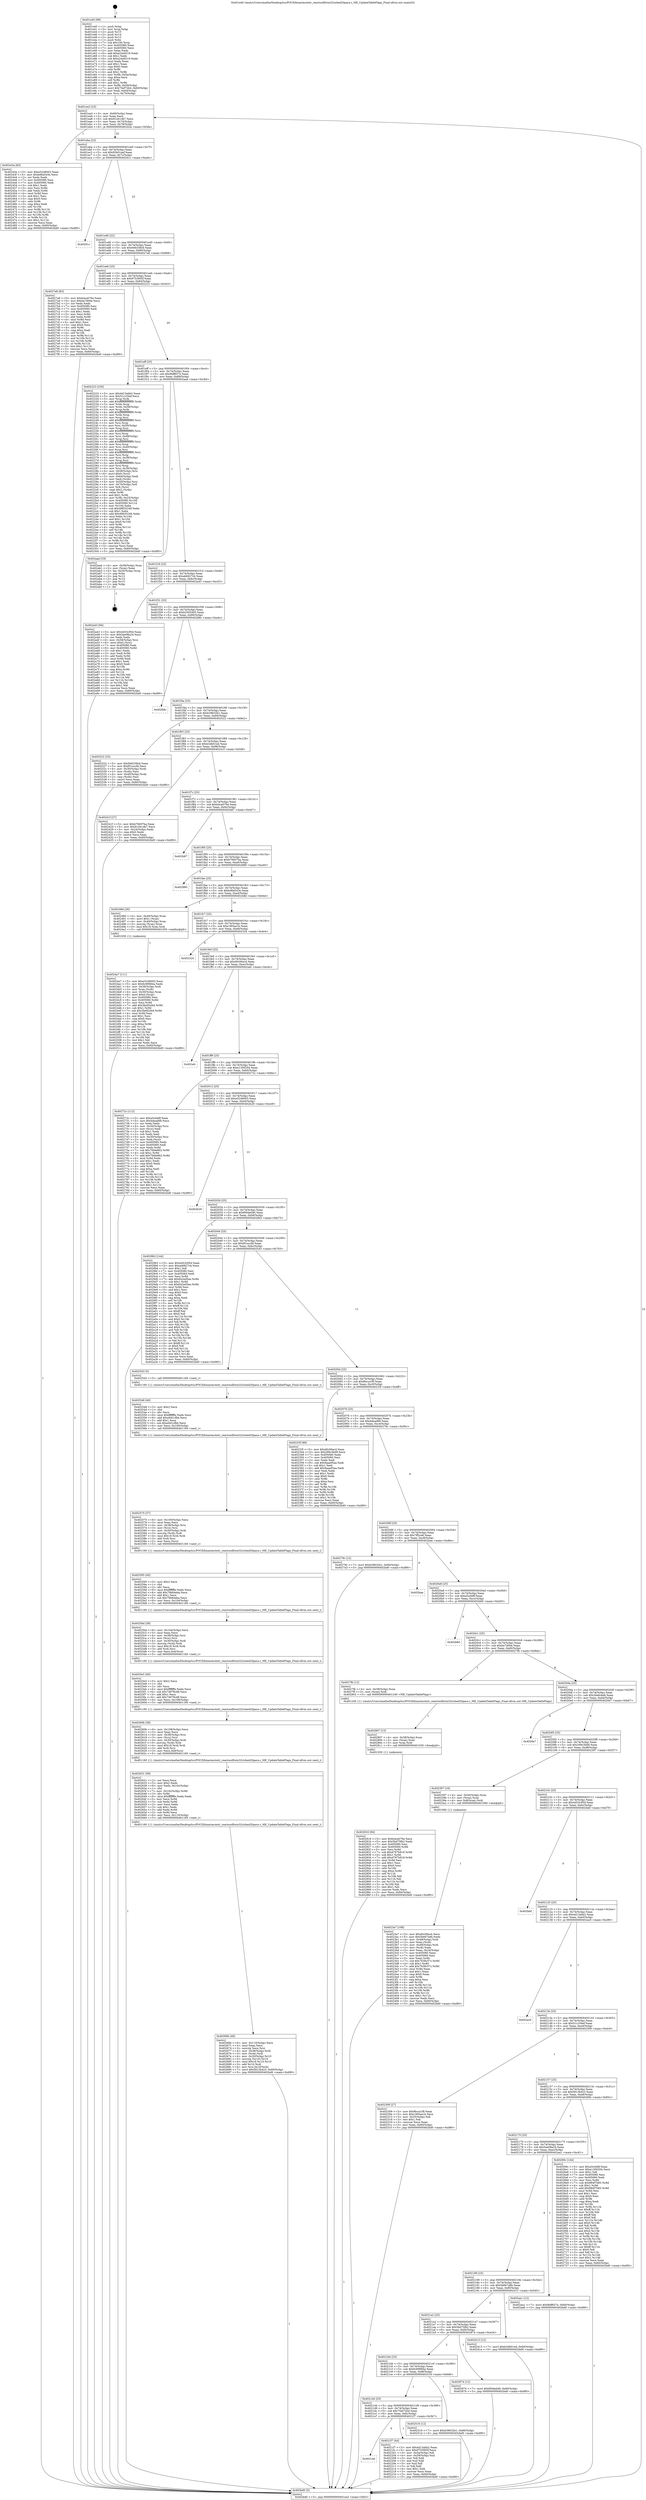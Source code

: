 digraph "0x401e40" {
  label = "0x401e40 (/mnt/c/Users/mathe/Desktop/tcc/POCII/binaries/extr_reactosdllwin32riched20para.c_ME_UpdateTableFlags_Final-ollvm.out::main(0))"
  labelloc = "t"
  node[shape=record]

  Entry [label="",width=0.3,height=0.3,shape=circle,fillcolor=black,style=filled]
  "0x401ea3" [label="{
     0x401ea3 [23]\l
     | [instrs]\l
     &nbsp;&nbsp;0x401ea3 \<+3\>: mov -0x60(%rbp),%eax\l
     &nbsp;&nbsp;0x401ea6 \<+2\>: mov %eax,%ecx\l
     &nbsp;&nbsp;0x401ea8 \<+6\>: sub $0x91d41db7,%ecx\l
     &nbsp;&nbsp;0x401eae \<+3\>: mov %eax,-0x74(%rbp)\l
     &nbsp;&nbsp;0x401eb1 \<+3\>: mov %ecx,-0x78(%rbp)\l
     &nbsp;&nbsp;0x401eb4 \<+6\>: je 000000000040243a \<main+0x5fa\>\l
  }"]
  "0x40243a" [label="{
     0x40243a [83]\l
     | [instrs]\l
     &nbsp;&nbsp;0x40243a \<+5\>: mov $0xe5248003,%eax\l
     &nbsp;&nbsp;0x40243f \<+5\>: mov $0xbd6a543e,%ecx\l
     &nbsp;&nbsp;0x402444 \<+2\>: xor %edx,%edx\l
     &nbsp;&nbsp;0x402446 \<+7\>: mov 0x405080,%esi\l
     &nbsp;&nbsp;0x40244d \<+7\>: mov 0x405060,%edi\l
     &nbsp;&nbsp;0x402454 \<+3\>: sub $0x1,%edx\l
     &nbsp;&nbsp;0x402457 \<+3\>: mov %esi,%r8d\l
     &nbsp;&nbsp;0x40245a \<+3\>: add %edx,%r8d\l
     &nbsp;&nbsp;0x40245d \<+4\>: imul %r8d,%esi\l
     &nbsp;&nbsp;0x402461 \<+3\>: and $0x1,%esi\l
     &nbsp;&nbsp;0x402464 \<+3\>: cmp $0x0,%esi\l
     &nbsp;&nbsp;0x402467 \<+4\>: sete %r9b\l
     &nbsp;&nbsp;0x40246b \<+3\>: cmp $0xa,%edi\l
     &nbsp;&nbsp;0x40246e \<+4\>: setl %r10b\l
     &nbsp;&nbsp;0x402472 \<+3\>: mov %r9b,%r11b\l
     &nbsp;&nbsp;0x402475 \<+3\>: and %r10b,%r11b\l
     &nbsp;&nbsp;0x402478 \<+3\>: xor %r10b,%r9b\l
     &nbsp;&nbsp;0x40247b \<+3\>: or %r9b,%r11b\l
     &nbsp;&nbsp;0x40247e \<+4\>: test $0x1,%r11b\l
     &nbsp;&nbsp;0x402482 \<+3\>: cmovne %ecx,%eax\l
     &nbsp;&nbsp;0x402485 \<+3\>: mov %eax,-0x60(%rbp)\l
     &nbsp;&nbsp;0x402488 \<+5\>: jmp 0000000000402bd0 \<main+0xd90\>\l
  }"]
  "0x401eba" [label="{
     0x401eba [22]\l
     | [instrs]\l
     &nbsp;&nbsp;0x401eba \<+5\>: jmp 0000000000401ebf \<main+0x7f\>\l
     &nbsp;&nbsp;0x401ebf \<+3\>: mov -0x74(%rbp),%eax\l
     &nbsp;&nbsp;0x401ec2 \<+5\>: sub $0x92b01aef,%eax\l
     &nbsp;&nbsp;0x401ec7 \<+3\>: mov %eax,-0x7c(%rbp)\l
     &nbsp;&nbsp;0x401eca \<+6\>: je 000000000040291c \<main+0xadc\>\l
  }"]
  Exit [label="",width=0.3,height=0.3,shape=circle,fillcolor=black,style=filled,peripheries=2]
  "0x40291c" [label="{
     0x40291c\l
  }", style=dashed]
  "0x401ed0" [label="{
     0x401ed0 [22]\l
     | [instrs]\l
     &nbsp;&nbsp;0x401ed0 \<+5\>: jmp 0000000000401ed5 \<main+0x95\>\l
     &nbsp;&nbsp;0x401ed5 \<+3\>: mov -0x74(%rbp),%eax\l
     &nbsp;&nbsp;0x401ed8 \<+5\>: sub $0x946338c6,%eax\l
     &nbsp;&nbsp;0x401edd \<+3\>: mov %eax,-0x80(%rbp)\l
     &nbsp;&nbsp;0x401ee0 \<+6\>: je 00000000004027a8 \<main+0x968\>\l
  }"]
  "0x402816" [label="{
     0x402816 [94]\l
     | [instrs]\l
     &nbsp;&nbsp;0x402816 \<+5\>: mov $0xb4ca076e,%ecx\l
     &nbsp;&nbsp;0x40281b \<+5\>: mov $0x5bd75fb2,%edx\l
     &nbsp;&nbsp;0x402820 \<+7\>: mov 0x405080,%esi\l
     &nbsp;&nbsp;0x402827 \<+8\>: mov 0x405060,%r8d\l
     &nbsp;&nbsp;0x40282f \<+3\>: mov %esi,%r9d\l
     &nbsp;&nbsp;0x402832 \<+7\>: sub $0xd787b819,%r9d\l
     &nbsp;&nbsp;0x402839 \<+4\>: sub $0x1,%r9d\l
     &nbsp;&nbsp;0x40283d \<+7\>: add $0xd787b819,%r9d\l
     &nbsp;&nbsp;0x402844 \<+4\>: imul %r9d,%esi\l
     &nbsp;&nbsp;0x402848 \<+3\>: and $0x1,%esi\l
     &nbsp;&nbsp;0x40284b \<+3\>: cmp $0x0,%esi\l
     &nbsp;&nbsp;0x40284e \<+4\>: sete %r10b\l
     &nbsp;&nbsp;0x402852 \<+4\>: cmp $0xa,%r8d\l
     &nbsp;&nbsp;0x402856 \<+4\>: setl %r11b\l
     &nbsp;&nbsp;0x40285a \<+3\>: mov %r10b,%bl\l
     &nbsp;&nbsp;0x40285d \<+3\>: and %r11b,%bl\l
     &nbsp;&nbsp;0x402860 \<+3\>: xor %r11b,%r10b\l
     &nbsp;&nbsp;0x402863 \<+3\>: or %r10b,%bl\l
     &nbsp;&nbsp;0x402866 \<+3\>: test $0x1,%bl\l
     &nbsp;&nbsp;0x402869 \<+3\>: cmovne %edx,%ecx\l
     &nbsp;&nbsp;0x40286c \<+3\>: mov %ecx,-0x60(%rbp)\l
     &nbsp;&nbsp;0x40286f \<+5\>: jmp 0000000000402bd0 \<main+0xd90\>\l
  }"]
  "0x4027a8" [label="{
     0x4027a8 [83]\l
     | [instrs]\l
     &nbsp;&nbsp;0x4027a8 \<+5\>: mov $0xb4ca076e,%eax\l
     &nbsp;&nbsp;0x4027ad \<+5\>: mov $0xba7d00e,%ecx\l
     &nbsp;&nbsp;0x4027b2 \<+2\>: xor %edx,%edx\l
     &nbsp;&nbsp;0x4027b4 \<+7\>: mov 0x405080,%esi\l
     &nbsp;&nbsp;0x4027bb \<+7\>: mov 0x405060,%edi\l
     &nbsp;&nbsp;0x4027c2 \<+3\>: sub $0x1,%edx\l
     &nbsp;&nbsp;0x4027c5 \<+3\>: mov %esi,%r8d\l
     &nbsp;&nbsp;0x4027c8 \<+3\>: add %edx,%r8d\l
     &nbsp;&nbsp;0x4027cb \<+4\>: imul %r8d,%esi\l
     &nbsp;&nbsp;0x4027cf \<+3\>: and $0x1,%esi\l
     &nbsp;&nbsp;0x4027d2 \<+3\>: cmp $0x0,%esi\l
     &nbsp;&nbsp;0x4027d5 \<+4\>: sete %r9b\l
     &nbsp;&nbsp;0x4027d9 \<+3\>: cmp $0xa,%edi\l
     &nbsp;&nbsp;0x4027dc \<+4\>: setl %r10b\l
     &nbsp;&nbsp;0x4027e0 \<+3\>: mov %r9b,%r11b\l
     &nbsp;&nbsp;0x4027e3 \<+3\>: and %r10b,%r11b\l
     &nbsp;&nbsp;0x4027e6 \<+3\>: xor %r10b,%r9b\l
     &nbsp;&nbsp;0x4027e9 \<+3\>: or %r9b,%r11b\l
     &nbsp;&nbsp;0x4027ec \<+4\>: test $0x1,%r11b\l
     &nbsp;&nbsp;0x4027f0 \<+3\>: cmovne %ecx,%eax\l
     &nbsp;&nbsp;0x4027f3 \<+3\>: mov %eax,-0x60(%rbp)\l
     &nbsp;&nbsp;0x4027f6 \<+5\>: jmp 0000000000402bd0 \<main+0xd90\>\l
  }"]
  "0x401ee6" [label="{
     0x401ee6 [25]\l
     | [instrs]\l
     &nbsp;&nbsp;0x401ee6 \<+5\>: jmp 0000000000401eeb \<main+0xab\>\l
     &nbsp;&nbsp;0x401eeb \<+3\>: mov -0x74(%rbp),%eax\l
     &nbsp;&nbsp;0x401eee \<+5\>: sub $0x9753905f,%eax\l
     &nbsp;&nbsp;0x401ef3 \<+6\>: mov %eax,-0x84(%rbp)\l
     &nbsp;&nbsp;0x401ef9 \<+6\>: je 0000000000402223 \<main+0x3e3\>\l
  }"]
  "0x402807" [label="{
     0x402807 [15]\l
     | [instrs]\l
     &nbsp;&nbsp;0x402807 \<+4\>: mov -0x38(%rbp),%rax\l
     &nbsp;&nbsp;0x40280b \<+3\>: mov (%rax),%rax\l
     &nbsp;&nbsp;0x40280e \<+3\>: mov %rax,%rdi\l
     &nbsp;&nbsp;0x402811 \<+5\>: call 0000000000401030 \<free@plt\>\l
     | [calls]\l
     &nbsp;&nbsp;0x401030 \{1\} (unknown)\l
  }"]
  "0x402223" [label="{
     0x402223 [230]\l
     | [instrs]\l
     &nbsp;&nbsp;0x402223 \<+5\>: mov $0x4d13abb2,%eax\l
     &nbsp;&nbsp;0x402228 \<+5\>: mov $0x51c104ef,%ecx\l
     &nbsp;&nbsp;0x40222d \<+3\>: mov %rsp,%rdx\l
     &nbsp;&nbsp;0x402230 \<+4\>: add $0xfffffffffffffff0,%rdx\l
     &nbsp;&nbsp;0x402234 \<+3\>: mov %rdx,%rsp\l
     &nbsp;&nbsp;0x402237 \<+4\>: mov %rdx,-0x58(%rbp)\l
     &nbsp;&nbsp;0x40223b \<+3\>: mov %rsp,%rdx\l
     &nbsp;&nbsp;0x40223e \<+4\>: add $0xfffffffffffffff0,%rdx\l
     &nbsp;&nbsp;0x402242 \<+3\>: mov %rdx,%rsp\l
     &nbsp;&nbsp;0x402245 \<+3\>: mov %rsp,%rsi\l
     &nbsp;&nbsp;0x402248 \<+4\>: add $0xfffffffffffffff0,%rsi\l
     &nbsp;&nbsp;0x40224c \<+3\>: mov %rsi,%rsp\l
     &nbsp;&nbsp;0x40224f \<+4\>: mov %rsi,-0x50(%rbp)\l
     &nbsp;&nbsp;0x402253 \<+3\>: mov %rsp,%rsi\l
     &nbsp;&nbsp;0x402256 \<+4\>: add $0xfffffffffffffff0,%rsi\l
     &nbsp;&nbsp;0x40225a \<+3\>: mov %rsi,%rsp\l
     &nbsp;&nbsp;0x40225d \<+4\>: mov %rsi,-0x48(%rbp)\l
     &nbsp;&nbsp;0x402261 \<+3\>: mov %rsp,%rsi\l
     &nbsp;&nbsp;0x402264 \<+4\>: add $0xfffffffffffffff0,%rsi\l
     &nbsp;&nbsp;0x402268 \<+3\>: mov %rsi,%rsp\l
     &nbsp;&nbsp;0x40226b \<+4\>: mov %rsi,-0x40(%rbp)\l
     &nbsp;&nbsp;0x40226f \<+3\>: mov %rsp,%rsi\l
     &nbsp;&nbsp;0x402272 \<+4\>: add $0xfffffffffffffff0,%rsi\l
     &nbsp;&nbsp;0x402276 \<+3\>: mov %rsi,%rsp\l
     &nbsp;&nbsp;0x402279 \<+4\>: mov %rsi,-0x38(%rbp)\l
     &nbsp;&nbsp;0x40227d \<+3\>: mov %rsp,%rsi\l
     &nbsp;&nbsp;0x402280 \<+4\>: add $0xfffffffffffffff0,%rsi\l
     &nbsp;&nbsp;0x402284 \<+3\>: mov %rsi,%rsp\l
     &nbsp;&nbsp;0x402287 \<+4\>: mov %rsi,-0x30(%rbp)\l
     &nbsp;&nbsp;0x40228b \<+4\>: mov -0x58(%rbp),%rsi\l
     &nbsp;&nbsp;0x40228f \<+6\>: movl $0x0,(%rsi)\l
     &nbsp;&nbsp;0x402295 \<+3\>: mov -0x64(%rbp),%edi\l
     &nbsp;&nbsp;0x402298 \<+2\>: mov %edi,(%rdx)\l
     &nbsp;&nbsp;0x40229a \<+4\>: mov -0x50(%rbp),%rsi\l
     &nbsp;&nbsp;0x40229e \<+4\>: mov -0x70(%rbp),%r8\l
     &nbsp;&nbsp;0x4022a2 \<+3\>: mov %r8,(%rsi)\l
     &nbsp;&nbsp;0x4022a5 \<+3\>: cmpl $0x2,(%rdx)\l
     &nbsp;&nbsp;0x4022a8 \<+4\>: setne %r9b\l
     &nbsp;&nbsp;0x4022ac \<+4\>: and $0x1,%r9b\l
     &nbsp;&nbsp;0x4022b0 \<+4\>: mov %r9b,-0x25(%rbp)\l
     &nbsp;&nbsp;0x4022b4 \<+8\>: mov 0x405080,%r10d\l
     &nbsp;&nbsp;0x4022bc \<+8\>: mov 0x405060,%r11d\l
     &nbsp;&nbsp;0x4022c4 \<+3\>: mov %r10d,%ebx\l
     &nbsp;&nbsp;0x4022c7 \<+6\>: sub $0x48835249,%ebx\l
     &nbsp;&nbsp;0x4022cd \<+3\>: sub $0x1,%ebx\l
     &nbsp;&nbsp;0x4022d0 \<+6\>: add $0x48835249,%ebx\l
     &nbsp;&nbsp;0x4022d6 \<+4\>: imul %ebx,%r10d\l
     &nbsp;&nbsp;0x4022da \<+4\>: and $0x1,%r10d\l
     &nbsp;&nbsp;0x4022de \<+4\>: cmp $0x0,%r10d\l
     &nbsp;&nbsp;0x4022e2 \<+4\>: sete %r9b\l
     &nbsp;&nbsp;0x4022e6 \<+4\>: cmp $0xa,%r11d\l
     &nbsp;&nbsp;0x4022ea \<+4\>: setl %r14b\l
     &nbsp;&nbsp;0x4022ee \<+3\>: mov %r9b,%r15b\l
     &nbsp;&nbsp;0x4022f1 \<+3\>: and %r14b,%r15b\l
     &nbsp;&nbsp;0x4022f4 \<+3\>: xor %r14b,%r9b\l
     &nbsp;&nbsp;0x4022f7 \<+3\>: or %r9b,%r15b\l
     &nbsp;&nbsp;0x4022fa \<+4\>: test $0x1,%r15b\l
     &nbsp;&nbsp;0x4022fe \<+3\>: cmovne %ecx,%eax\l
     &nbsp;&nbsp;0x402301 \<+3\>: mov %eax,-0x60(%rbp)\l
     &nbsp;&nbsp;0x402304 \<+5\>: jmp 0000000000402bd0 \<main+0xd90\>\l
  }"]
  "0x401eff" [label="{
     0x401eff [25]\l
     | [instrs]\l
     &nbsp;&nbsp;0x401eff \<+5\>: jmp 0000000000401f04 \<main+0xc4\>\l
     &nbsp;&nbsp;0x401f04 \<+3\>: mov -0x74(%rbp),%eax\l
     &nbsp;&nbsp;0x401f07 \<+5\>: sub $0x9bff657e,%eax\l
     &nbsp;&nbsp;0x401f0c \<+6\>: mov %eax,-0x88(%rbp)\l
     &nbsp;&nbsp;0x401f12 \<+6\>: je 0000000000402aad \<main+0xc6d\>\l
  }"]
  "0x40266b" [label="{
     0x40266b [49]\l
     | [instrs]\l
     &nbsp;&nbsp;0x40266b \<+6\>: mov -0x110(%rbp),%ecx\l
     &nbsp;&nbsp;0x402671 \<+3\>: imul %eax,%ecx\l
     &nbsp;&nbsp;0x402674 \<+3\>: movslq %ecx,%rsi\l
     &nbsp;&nbsp;0x402677 \<+4\>: mov -0x38(%rbp),%rdi\l
     &nbsp;&nbsp;0x40267b \<+3\>: mov (%rdi),%rdi\l
     &nbsp;&nbsp;0x40267e \<+4\>: mov -0x30(%rbp),%r10\l
     &nbsp;&nbsp;0x402682 \<+3\>: movslq (%r10),%r10\l
     &nbsp;&nbsp;0x402685 \<+4\>: imul $0x18,%r10,%r10\l
     &nbsp;&nbsp;0x402689 \<+3\>: add %r10,%rdi\l
     &nbsp;&nbsp;0x40268c \<+4\>: mov %rsi,0x10(%rdi)\l
     &nbsp;&nbsp;0x402690 \<+7\>: movl $0x5813b423,-0x60(%rbp)\l
     &nbsp;&nbsp;0x402697 \<+5\>: jmp 0000000000402bd0 \<main+0xd90\>\l
  }"]
  "0x402aad" [label="{
     0x402aad [19]\l
     | [instrs]\l
     &nbsp;&nbsp;0x402aad \<+4\>: mov -0x58(%rbp),%rax\l
     &nbsp;&nbsp;0x402ab1 \<+2\>: mov (%rax),%eax\l
     &nbsp;&nbsp;0x402ab3 \<+4\>: lea -0x20(%rbp),%rsp\l
     &nbsp;&nbsp;0x402ab7 \<+1\>: pop %rbx\l
     &nbsp;&nbsp;0x402ab8 \<+2\>: pop %r12\l
     &nbsp;&nbsp;0x402aba \<+2\>: pop %r14\l
     &nbsp;&nbsp;0x402abc \<+2\>: pop %r15\l
     &nbsp;&nbsp;0x402abe \<+1\>: pop %rbp\l
     &nbsp;&nbsp;0x402abf \<+1\>: ret\l
  }"]
  "0x401f18" [label="{
     0x401f18 [25]\l
     | [instrs]\l
     &nbsp;&nbsp;0x401f18 \<+5\>: jmp 0000000000401f1d \<main+0xdd\>\l
     &nbsp;&nbsp;0x401f1d \<+3\>: mov -0x74(%rbp),%eax\l
     &nbsp;&nbsp;0x401f20 \<+5\>: sub $0xab6827cb,%eax\l
     &nbsp;&nbsp;0x401f25 \<+6\>: mov %eax,-0x8c(%rbp)\l
     &nbsp;&nbsp;0x401f2b \<+6\>: je 0000000000402a43 \<main+0xc03\>\l
  }"]
  "0x402631" [label="{
     0x402631 [58]\l
     | [instrs]\l
     &nbsp;&nbsp;0x402631 \<+2\>: xor %ecx,%ecx\l
     &nbsp;&nbsp;0x402633 \<+5\>: mov $0x2,%edx\l
     &nbsp;&nbsp;0x402638 \<+6\>: mov %edx,-0x10c(%rbp)\l
     &nbsp;&nbsp;0x40263e \<+1\>: cltd\l
     &nbsp;&nbsp;0x40263f \<+7\>: mov -0x10c(%rbp),%r8d\l
     &nbsp;&nbsp;0x402646 \<+3\>: idiv %r8d\l
     &nbsp;&nbsp;0x402649 \<+6\>: imul $0xfffffffe,%edx,%edx\l
     &nbsp;&nbsp;0x40264f \<+3\>: mov %ecx,%r9d\l
     &nbsp;&nbsp;0x402652 \<+3\>: sub %edx,%r9d\l
     &nbsp;&nbsp;0x402655 \<+2\>: mov %ecx,%edx\l
     &nbsp;&nbsp;0x402657 \<+3\>: sub $0x1,%edx\l
     &nbsp;&nbsp;0x40265a \<+3\>: add %edx,%r9d\l
     &nbsp;&nbsp;0x40265d \<+3\>: sub %r9d,%ecx\l
     &nbsp;&nbsp;0x402660 \<+6\>: mov %ecx,-0x110(%rbp)\l
     &nbsp;&nbsp;0x402666 \<+5\>: call 0000000000401160 \<next_i\>\l
     | [calls]\l
     &nbsp;&nbsp;0x401160 \{1\} (/mnt/c/Users/mathe/Desktop/tcc/POCII/binaries/extr_reactosdllwin32riched20para.c_ME_UpdateTableFlags_Final-ollvm.out::next_i)\l
  }"]
  "0x402a43" [label="{
     0x402a43 [94]\l
     | [instrs]\l
     &nbsp;&nbsp;0x402a43 \<+5\>: mov $0x4453c95d,%eax\l
     &nbsp;&nbsp;0x402a48 \<+5\>: mov $0x5ae08a24,%ecx\l
     &nbsp;&nbsp;0x402a4d \<+2\>: xor %edx,%edx\l
     &nbsp;&nbsp;0x402a4f \<+4\>: mov -0x58(%rbp),%rsi\l
     &nbsp;&nbsp;0x402a53 \<+6\>: movl $0x0,(%rsi)\l
     &nbsp;&nbsp;0x402a59 \<+7\>: mov 0x405080,%edi\l
     &nbsp;&nbsp;0x402a60 \<+8\>: mov 0x405060,%r8d\l
     &nbsp;&nbsp;0x402a68 \<+3\>: sub $0x1,%edx\l
     &nbsp;&nbsp;0x402a6b \<+3\>: mov %edi,%r9d\l
     &nbsp;&nbsp;0x402a6e \<+3\>: add %edx,%r9d\l
     &nbsp;&nbsp;0x402a71 \<+4\>: imul %r9d,%edi\l
     &nbsp;&nbsp;0x402a75 \<+3\>: and $0x1,%edi\l
     &nbsp;&nbsp;0x402a78 \<+3\>: cmp $0x0,%edi\l
     &nbsp;&nbsp;0x402a7b \<+4\>: sete %r10b\l
     &nbsp;&nbsp;0x402a7f \<+4\>: cmp $0xa,%r8d\l
     &nbsp;&nbsp;0x402a83 \<+4\>: setl %r11b\l
     &nbsp;&nbsp;0x402a87 \<+3\>: mov %r10b,%bl\l
     &nbsp;&nbsp;0x402a8a \<+3\>: and %r11b,%bl\l
     &nbsp;&nbsp;0x402a8d \<+3\>: xor %r11b,%r10b\l
     &nbsp;&nbsp;0x402a90 \<+3\>: or %r10b,%bl\l
     &nbsp;&nbsp;0x402a93 \<+3\>: test $0x1,%bl\l
     &nbsp;&nbsp;0x402a96 \<+3\>: cmovne %ecx,%eax\l
     &nbsp;&nbsp;0x402a99 \<+3\>: mov %eax,-0x60(%rbp)\l
     &nbsp;&nbsp;0x402a9c \<+5\>: jmp 0000000000402bd0 \<main+0xd90\>\l
  }"]
  "0x401f31" [label="{
     0x401f31 [25]\l
     | [instrs]\l
     &nbsp;&nbsp;0x401f31 \<+5\>: jmp 0000000000401f36 \<main+0xf6\>\l
     &nbsp;&nbsp;0x401f36 \<+3\>: mov -0x74(%rbp),%eax\l
     &nbsp;&nbsp;0x401f39 \<+5\>: sub $0xb2505405,%eax\l
     &nbsp;&nbsp;0x401f3e \<+6\>: mov %eax,-0x90(%rbp)\l
     &nbsp;&nbsp;0x401f44 \<+6\>: je 000000000040288c \<main+0xa4c\>\l
  }"]
  "0x40260b" [label="{
     0x40260b [38]\l
     | [instrs]\l
     &nbsp;&nbsp;0x40260b \<+6\>: mov -0x108(%rbp),%ecx\l
     &nbsp;&nbsp;0x402611 \<+3\>: imul %eax,%ecx\l
     &nbsp;&nbsp;0x402614 \<+4\>: mov -0x38(%rbp),%rsi\l
     &nbsp;&nbsp;0x402618 \<+3\>: mov (%rsi),%rsi\l
     &nbsp;&nbsp;0x40261b \<+4\>: mov -0x30(%rbp),%rdi\l
     &nbsp;&nbsp;0x40261f \<+3\>: movslq (%rdi),%rdi\l
     &nbsp;&nbsp;0x402622 \<+4\>: imul $0x18,%rdi,%rdi\l
     &nbsp;&nbsp;0x402626 \<+3\>: add %rdi,%rsi\l
     &nbsp;&nbsp;0x402629 \<+3\>: mov %ecx,0x8(%rsi)\l
     &nbsp;&nbsp;0x40262c \<+5\>: call 0000000000401160 \<next_i\>\l
     | [calls]\l
     &nbsp;&nbsp;0x401160 \{1\} (/mnt/c/Users/mathe/Desktop/tcc/POCII/binaries/extr_reactosdllwin32riched20para.c_ME_UpdateTableFlags_Final-ollvm.out::next_i)\l
  }"]
  "0x40288c" [label="{
     0x40288c\l
  }", style=dashed]
  "0x401f4a" [label="{
     0x401f4a [25]\l
     | [instrs]\l
     &nbsp;&nbsp;0x401f4a \<+5\>: jmp 0000000000401f4f \<main+0x10f\>\l
     &nbsp;&nbsp;0x401f4f \<+3\>: mov -0x74(%rbp),%eax\l
     &nbsp;&nbsp;0x401f52 \<+5\>: sub $0xb39632b1,%eax\l
     &nbsp;&nbsp;0x401f57 \<+6\>: mov %eax,-0x94(%rbp)\l
     &nbsp;&nbsp;0x401f5d \<+6\>: je 0000000000402522 \<main+0x6e2\>\l
  }"]
  "0x4025e3" [label="{
     0x4025e3 [40]\l
     | [instrs]\l
     &nbsp;&nbsp;0x4025e3 \<+5\>: mov $0x2,%ecx\l
     &nbsp;&nbsp;0x4025e8 \<+1\>: cltd\l
     &nbsp;&nbsp;0x4025e9 \<+2\>: idiv %ecx\l
     &nbsp;&nbsp;0x4025eb \<+6\>: imul $0xfffffffe,%edx,%ecx\l
     &nbsp;&nbsp;0x4025f1 \<+6\>: sub $0x74978cd8,%ecx\l
     &nbsp;&nbsp;0x4025f7 \<+3\>: add $0x1,%ecx\l
     &nbsp;&nbsp;0x4025fa \<+6\>: add $0x74978cd8,%ecx\l
     &nbsp;&nbsp;0x402600 \<+6\>: mov %ecx,-0x108(%rbp)\l
     &nbsp;&nbsp;0x402606 \<+5\>: call 0000000000401160 \<next_i\>\l
     | [calls]\l
     &nbsp;&nbsp;0x401160 \{1\} (/mnt/c/Users/mathe/Desktop/tcc/POCII/binaries/extr_reactosdllwin32riched20para.c_ME_UpdateTableFlags_Final-ollvm.out::next_i)\l
  }"]
  "0x402522" [label="{
     0x402522 [33]\l
     | [instrs]\l
     &nbsp;&nbsp;0x402522 \<+5\>: mov $0x946338c6,%eax\l
     &nbsp;&nbsp;0x402527 \<+5\>: mov $0xf01accfd,%ecx\l
     &nbsp;&nbsp;0x40252c \<+4\>: mov -0x30(%rbp),%rdx\l
     &nbsp;&nbsp;0x402530 \<+2\>: mov (%rdx),%esi\l
     &nbsp;&nbsp;0x402532 \<+4\>: mov -0x40(%rbp),%rdx\l
     &nbsp;&nbsp;0x402536 \<+2\>: cmp (%rdx),%esi\l
     &nbsp;&nbsp;0x402538 \<+3\>: cmovl %ecx,%eax\l
     &nbsp;&nbsp;0x40253b \<+3\>: mov %eax,-0x60(%rbp)\l
     &nbsp;&nbsp;0x40253e \<+5\>: jmp 0000000000402bd0 \<main+0xd90\>\l
  }"]
  "0x401f63" [label="{
     0x401f63 [25]\l
     | [instrs]\l
     &nbsp;&nbsp;0x401f63 \<+5\>: jmp 0000000000401f68 \<main+0x128\>\l
     &nbsp;&nbsp;0x401f68 \<+3\>: mov -0x74(%rbp),%eax\l
     &nbsp;&nbsp;0x401f6b \<+5\>: sub $0xb3db01ed,%eax\l
     &nbsp;&nbsp;0x401f70 \<+6\>: mov %eax,-0x98(%rbp)\l
     &nbsp;&nbsp;0x401f76 \<+6\>: je 000000000040241f \<main+0x5df\>\l
  }"]
  "0x4025bd" [label="{
     0x4025bd [38]\l
     | [instrs]\l
     &nbsp;&nbsp;0x4025bd \<+6\>: mov -0x104(%rbp),%ecx\l
     &nbsp;&nbsp;0x4025c3 \<+3\>: imul %eax,%ecx\l
     &nbsp;&nbsp;0x4025c6 \<+4\>: mov -0x38(%rbp),%rsi\l
     &nbsp;&nbsp;0x4025ca \<+3\>: mov (%rsi),%rsi\l
     &nbsp;&nbsp;0x4025cd \<+4\>: mov -0x30(%rbp),%rdi\l
     &nbsp;&nbsp;0x4025d1 \<+3\>: movslq (%rdi),%rdi\l
     &nbsp;&nbsp;0x4025d4 \<+4\>: imul $0x18,%rdi,%rdi\l
     &nbsp;&nbsp;0x4025d8 \<+3\>: add %rdi,%rsi\l
     &nbsp;&nbsp;0x4025db \<+3\>: mov %ecx,0x4(%rsi)\l
     &nbsp;&nbsp;0x4025de \<+5\>: call 0000000000401160 \<next_i\>\l
     | [calls]\l
     &nbsp;&nbsp;0x401160 \{1\} (/mnt/c/Users/mathe/Desktop/tcc/POCII/binaries/extr_reactosdllwin32riched20para.c_ME_UpdateTableFlags_Final-ollvm.out::next_i)\l
  }"]
  "0x40241f" [label="{
     0x40241f [27]\l
     | [instrs]\l
     &nbsp;&nbsp;0x40241f \<+5\>: mov $0xb76607ba,%eax\l
     &nbsp;&nbsp;0x402424 \<+5\>: mov $0x91d41db7,%ecx\l
     &nbsp;&nbsp;0x402429 \<+3\>: mov -0x24(%rbp),%edx\l
     &nbsp;&nbsp;0x40242c \<+3\>: cmp $0x0,%edx\l
     &nbsp;&nbsp;0x40242f \<+3\>: cmove %ecx,%eax\l
     &nbsp;&nbsp;0x402432 \<+3\>: mov %eax,-0x60(%rbp)\l
     &nbsp;&nbsp;0x402435 \<+5\>: jmp 0000000000402bd0 \<main+0xd90\>\l
  }"]
  "0x401f7c" [label="{
     0x401f7c [25]\l
     | [instrs]\l
     &nbsp;&nbsp;0x401f7c \<+5\>: jmp 0000000000401f81 \<main+0x141\>\l
     &nbsp;&nbsp;0x401f81 \<+3\>: mov -0x74(%rbp),%eax\l
     &nbsp;&nbsp;0x401f84 \<+5\>: sub $0xb4ca076e,%eax\l
     &nbsp;&nbsp;0x401f89 \<+6\>: mov %eax,-0x9c(%rbp)\l
     &nbsp;&nbsp;0x401f8f \<+6\>: je 0000000000402b87 \<main+0xd47\>\l
  }"]
  "0x402595" [label="{
     0x402595 [40]\l
     | [instrs]\l
     &nbsp;&nbsp;0x402595 \<+5\>: mov $0x2,%ecx\l
     &nbsp;&nbsp;0x40259a \<+1\>: cltd\l
     &nbsp;&nbsp;0x40259b \<+2\>: idiv %ecx\l
     &nbsp;&nbsp;0x40259d \<+6\>: imul $0xfffffffe,%edx,%ecx\l
     &nbsp;&nbsp;0x4025a3 \<+6\>: add $0x79b64eba,%ecx\l
     &nbsp;&nbsp;0x4025a9 \<+3\>: add $0x1,%ecx\l
     &nbsp;&nbsp;0x4025ac \<+6\>: sub $0x79b64eba,%ecx\l
     &nbsp;&nbsp;0x4025b2 \<+6\>: mov %ecx,-0x104(%rbp)\l
     &nbsp;&nbsp;0x4025b8 \<+5\>: call 0000000000401160 \<next_i\>\l
     | [calls]\l
     &nbsp;&nbsp;0x401160 \{1\} (/mnt/c/Users/mathe/Desktop/tcc/POCII/binaries/extr_reactosdllwin32riched20para.c_ME_UpdateTableFlags_Final-ollvm.out::next_i)\l
  }"]
  "0x402b87" [label="{
     0x402b87\l
  }", style=dashed]
  "0x401f95" [label="{
     0x401f95 [25]\l
     | [instrs]\l
     &nbsp;&nbsp;0x401f95 \<+5\>: jmp 0000000000401f9a \<main+0x15a\>\l
     &nbsp;&nbsp;0x401f9a \<+3\>: mov -0x74(%rbp),%eax\l
     &nbsp;&nbsp;0x401f9d \<+5\>: sub $0xb76607ba,%eax\l
     &nbsp;&nbsp;0x401fa2 \<+6\>: mov %eax,-0xa0(%rbp)\l
     &nbsp;&nbsp;0x401fa8 \<+6\>: je 0000000000402880 \<main+0xa40\>\l
  }"]
  "0x402570" [label="{
     0x402570 [37]\l
     | [instrs]\l
     &nbsp;&nbsp;0x402570 \<+6\>: mov -0x100(%rbp),%ecx\l
     &nbsp;&nbsp;0x402576 \<+3\>: imul %eax,%ecx\l
     &nbsp;&nbsp;0x402579 \<+4\>: mov -0x38(%rbp),%rsi\l
     &nbsp;&nbsp;0x40257d \<+3\>: mov (%rsi),%rsi\l
     &nbsp;&nbsp;0x402580 \<+4\>: mov -0x30(%rbp),%rdi\l
     &nbsp;&nbsp;0x402584 \<+3\>: movslq (%rdi),%rdi\l
     &nbsp;&nbsp;0x402587 \<+4\>: imul $0x18,%rdi,%rdi\l
     &nbsp;&nbsp;0x40258b \<+3\>: add %rdi,%rsi\l
     &nbsp;&nbsp;0x40258e \<+2\>: mov %ecx,(%rsi)\l
     &nbsp;&nbsp;0x402590 \<+5\>: call 0000000000401160 \<next_i\>\l
     | [calls]\l
     &nbsp;&nbsp;0x401160 \{1\} (/mnt/c/Users/mathe/Desktop/tcc/POCII/binaries/extr_reactosdllwin32riched20para.c_ME_UpdateTableFlags_Final-ollvm.out::next_i)\l
  }"]
  "0x402880" [label="{
     0x402880\l
  }", style=dashed]
  "0x401fae" [label="{
     0x401fae [25]\l
     | [instrs]\l
     &nbsp;&nbsp;0x401fae \<+5\>: jmp 0000000000401fb3 \<main+0x173\>\l
     &nbsp;&nbsp;0x401fb3 \<+3\>: mov -0x74(%rbp),%eax\l
     &nbsp;&nbsp;0x401fb6 \<+5\>: sub $0xbd6a543e,%eax\l
     &nbsp;&nbsp;0x401fbb \<+6\>: mov %eax,-0xa4(%rbp)\l
     &nbsp;&nbsp;0x401fc1 \<+6\>: je 000000000040248d \<main+0x64d\>\l
  }"]
  "0x402548" [label="{
     0x402548 [40]\l
     | [instrs]\l
     &nbsp;&nbsp;0x402548 \<+5\>: mov $0x2,%ecx\l
     &nbsp;&nbsp;0x40254d \<+1\>: cltd\l
     &nbsp;&nbsp;0x40254e \<+2\>: idiv %ecx\l
     &nbsp;&nbsp;0x402550 \<+6\>: imul $0xfffffffe,%edx,%ecx\l
     &nbsp;&nbsp;0x402556 \<+6\>: add $0xe0d1cfbb,%ecx\l
     &nbsp;&nbsp;0x40255c \<+3\>: add $0x1,%ecx\l
     &nbsp;&nbsp;0x40255f \<+6\>: sub $0xe0d1cfbb,%ecx\l
     &nbsp;&nbsp;0x402565 \<+6\>: mov %ecx,-0x100(%rbp)\l
     &nbsp;&nbsp;0x40256b \<+5\>: call 0000000000401160 \<next_i\>\l
     | [calls]\l
     &nbsp;&nbsp;0x401160 \{1\} (/mnt/c/Users/mathe/Desktop/tcc/POCII/binaries/extr_reactosdllwin32riched20para.c_ME_UpdateTableFlags_Final-ollvm.out::next_i)\l
  }"]
  "0x40248d" [label="{
     0x40248d [26]\l
     | [instrs]\l
     &nbsp;&nbsp;0x40248d \<+4\>: mov -0x40(%rbp),%rax\l
     &nbsp;&nbsp;0x402491 \<+6\>: movl $0x1,(%rax)\l
     &nbsp;&nbsp;0x402497 \<+4\>: mov -0x40(%rbp),%rax\l
     &nbsp;&nbsp;0x40249b \<+3\>: movslq (%rax),%rax\l
     &nbsp;&nbsp;0x40249e \<+4\>: imul $0x18,%rax,%rdi\l
     &nbsp;&nbsp;0x4024a2 \<+5\>: call 0000000000401050 \<malloc@plt\>\l
     | [calls]\l
     &nbsp;&nbsp;0x401050 \{1\} (unknown)\l
  }"]
  "0x401fc7" [label="{
     0x401fc7 [25]\l
     | [instrs]\l
     &nbsp;&nbsp;0x401fc7 \<+5\>: jmp 0000000000401fcc \<main+0x18c\>\l
     &nbsp;&nbsp;0x401fcc \<+3\>: mov -0x74(%rbp),%eax\l
     &nbsp;&nbsp;0x401fcf \<+5\>: sub $0xc365aa1b,%eax\l
     &nbsp;&nbsp;0x401fd4 \<+6\>: mov %eax,-0xa8(%rbp)\l
     &nbsp;&nbsp;0x401fda \<+6\>: je 0000000000402324 \<main+0x4e4\>\l
  }"]
  "0x4024a7" [label="{
     0x4024a7 [111]\l
     | [instrs]\l
     &nbsp;&nbsp;0x4024a7 \<+5\>: mov $0xe5248003,%ecx\l
     &nbsp;&nbsp;0x4024ac \<+5\>: mov $0x6c69684a,%edx\l
     &nbsp;&nbsp;0x4024b1 \<+4\>: mov -0x38(%rbp),%rdi\l
     &nbsp;&nbsp;0x4024b5 \<+3\>: mov %rax,(%rdi)\l
     &nbsp;&nbsp;0x4024b8 \<+4\>: mov -0x30(%rbp),%rax\l
     &nbsp;&nbsp;0x4024bc \<+6\>: movl $0x0,(%rax)\l
     &nbsp;&nbsp;0x4024c2 \<+7\>: mov 0x405080,%esi\l
     &nbsp;&nbsp;0x4024c9 \<+8\>: mov 0x405060,%r8d\l
     &nbsp;&nbsp;0x4024d1 \<+3\>: mov %esi,%r9d\l
     &nbsp;&nbsp;0x4024d4 \<+7\>: add $0x3be92d44,%r9d\l
     &nbsp;&nbsp;0x4024db \<+4\>: sub $0x1,%r9d\l
     &nbsp;&nbsp;0x4024df \<+7\>: sub $0x3be92d44,%r9d\l
     &nbsp;&nbsp;0x4024e6 \<+4\>: imul %r9d,%esi\l
     &nbsp;&nbsp;0x4024ea \<+3\>: and $0x1,%esi\l
     &nbsp;&nbsp;0x4024ed \<+3\>: cmp $0x0,%esi\l
     &nbsp;&nbsp;0x4024f0 \<+4\>: sete %r10b\l
     &nbsp;&nbsp;0x4024f4 \<+4\>: cmp $0xa,%r8d\l
     &nbsp;&nbsp;0x4024f8 \<+4\>: setl %r11b\l
     &nbsp;&nbsp;0x4024fc \<+3\>: mov %r10b,%bl\l
     &nbsp;&nbsp;0x4024ff \<+3\>: and %r11b,%bl\l
     &nbsp;&nbsp;0x402502 \<+3\>: xor %r11b,%r10b\l
     &nbsp;&nbsp;0x402505 \<+3\>: or %r10b,%bl\l
     &nbsp;&nbsp;0x402508 \<+3\>: test $0x1,%bl\l
     &nbsp;&nbsp;0x40250b \<+3\>: cmovne %edx,%ecx\l
     &nbsp;&nbsp;0x40250e \<+3\>: mov %ecx,-0x60(%rbp)\l
     &nbsp;&nbsp;0x402511 \<+5\>: jmp 0000000000402bd0 \<main+0xd90\>\l
  }"]
  "0x402324" [label="{
     0x402324\l
  }", style=dashed]
  "0x401fe0" [label="{
     0x401fe0 [25]\l
     | [instrs]\l
     &nbsp;&nbsp;0x401fe0 \<+5\>: jmp 0000000000401fe5 \<main+0x1a5\>\l
     &nbsp;&nbsp;0x401fe5 \<+3\>: mov -0x74(%rbp),%eax\l
     &nbsp;&nbsp;0x401fe8 \<+5\>: sub $0xd0c06ac4,%eax\l
     &nbsp;&nbsp;0x401fed \<+6\>: mov %eax,-0xac(%rbp)\l
     &nbsp;&nbsp;0x401ff3 \<+6\>: je 0000000000402afc \<main+0xcbc\>\l
  }"]
  "0x4023a7" [label="{
     0x4023a7 [108]\l
     | [instrs]\l
     &nbsp;&nbsp;0x4023a7 \<+5\>: mov $0xd0c06ac4,%ecx\l
     &nbsp;&nbsp;0x4023ac \<+5\>: mov $0x5b667a8b,%edx\l
     &nbsp;&nbsp;0x4023b1 \<+4\>: mov -0x48(%rbp),%rdi\l
     &nbsp;&nbsp;0x4023b5 \<+2\>: mov %eax,(%rdi)\l
     &nbsp;&nbsp;0x4023b7 \<+4\>: mov -0x48(%rbp),%rdi\l
     &nbsp;&nbsp;0x4023bb \<+2\>: mov (%rdi),%eax\l
     &nbsp;&nbsp;0x4023bd \<+3\>: mov %eax,-0x24(%rbp)\l
     &nbsp;&nbsp;0x4023c0 \<+7\>: mov 0x405080,%eax\l
     &nbsp;&nbsp;0x4023c7 \<+7\>: mov 0x405060,%esi\l
     &nbsp;&nbsp;0x4023ce \<+3\>: mov %eax,%r8d\l
     &nbsp;&nbsp;0x4023d1 \<+7\>: sub $0x7638c57c,%r8d\l
     &nbsp;&nbsp;0x4023d8 \<+4\>: sub $0x1,%r8d\l
     &nbsp;&nbsp;0x4023dc \<+7\>: add $0x7638c57c,%r8d\l
     &nbsp;&nbsp;0x4023e3 \<+4\>: imul %r8d,%eax\l
     &nbsp;&nbsp;0x4023e7 \<+3\>: and $0x1,%eax\l
     &nbsp;&nbsp;0x4023ea \<+3\>: cmp $0x0,%eax\l
     &nbsp;&nbsp;0x4023ed \<+4\>: sete %r9b\l
     &nbsp;&nbsp;0x4023f1 \<+3\>: cmp $0xa,%esi\l
     &nbsp;&nbsp;0x4023f4 \<+4\>: setl %r10b\l
     &nbsp;&nbsp;0x4023f8 \<+3\>: mov %r9b,%r11b\l
     &nbsp;&nbsp;0x4023fb \<+3\>: and %r10b,%r11b\l
     &nbsp;&nbsp;0x4023fe \<+3\>: xor %r10b,%r9b\l
     &nbsp;&nbsp;0x402401 \<+3\>: or %r9b,%r11b\l
     &nbsp;&nbsp;0x402404 \<+4\>: test $0x1,%r11b\l
     &nbsp;&nbsp;0x402408 \<+3\>: cmovne %edx,%ecx\l
     &nbsp;&nbsp;0x40240b \<+3\>: mov %ecx,-0x60(%rbp)\l
     &nbsp;&nbsp;0x40240e \<+5\>: jmp 0000000000402bd0 \<main+0xd90\>\l
  }"]
  "0x402afc" [label="{
     0x402afc\l
  }", style=dashed]
  "0x401ff9" [label="{
     0x401ff9 [25]\l
     | [instrs]\l
     &nbsp;&nbsp;0x401ff9 \<+5\>: jmp 0000000000401ffe \<main+0x1be\>\l
     &nbsp;&nbsp;0x401ffe \<+3\>: mov -0x74(%rbp),%eax\l
     &nbsp;&nbsp;0x402001 \<+5\>: sub $0xe1300204,%eax\l
     &nbsp;&nbsp;0x402006 \<+6\>: mov %eax,-0xb0(%rbp)\l
     &nbsp;&nbsp;0x40200c \<+6\>: je 000000000040272c \<main+0x8ec\>\l
  }"]
  "0x401e40" [label="{
     0x401e40 [99]\l
     | [instrs]\l
     &nbsp;&nbsp;0x401e40 \<+1\>: push %rbp\l
     &nbsp;&nbsp;0x401e41 \<+3\>: mov %rsp,%rbp\l
     &nbsp;&nbsp;0x401e44 \<+2\>: push %r15\l
     &nbsp;&nbsp;0x401e46 \<+2\>: push %r14\l
     &nbsp;&nbsp;0x401e48 \<+2\>: push %r12\l
     &nbsp;&nbsp;0x401e4a \<+1\>: push %rbx\l
     &nbsp;&nbsp;0x401e4b \<+7\>: sub $0x100,%rsp\l
     &nbsp;&nbsp;0x401e52 \<+7\>: mov 0x405080,%eax\l
     &nbsp;&nbsp;0x401e59 \<+7\>: mov 0x405060,%ecx\l
     &nbsp;&nbsp;0x401e60 \<+2\>: mov %eax,%edx\l
     &nbsp;&nbsp;0x401e62 \<+6\>: add $0xe24a9219,%edx\l
     &nbsp;&nbsp;0x401e68 \<+3\>: sub $0x1,%edx\l
     &nbsp;&nbsp;0x401e6b \<+6\>: sub $0xe24a9219,%edx\l
     &nbsp;&nbsp;0x401e71 \<+3\>: imul %edx,%eax\l
     &nbsp;&nbsp;0x401e74 \<+3\>: and $0x1,%eax\l
     &nbsp;&nbsp;0x401e77 \<+3\>: cmp $0x0,%eax\l
     &nbsp;&nbsp;0x401e7a \<+4\>: sete %r8b\l
     &nbsp;&nbsp;0x401e7e \<+4\>: and $0x1,%r8b\l
     &nbsp;&nbsp;0x401e82 \<+4\>: mov %r8b,-0x5a(%rbp)\l
     &nbsp;&nbsp;0x401e86 \<+3\>: cmp $0xa,%ecx\l
     &nbsp;&nbsp;0x401e89 \<+4\>: setl %r8b\l
     &nbsp;&nbsp;0x401e8d \<+4\>: and $0x1,%r8b\l
     &nbsp;&nbsp;0x401e91 \<+4\>: mov %r8b,-0x59(%rbp)\l
     &nbsp;&nbsp;0x401e95 \<+7\>: movl $0x75ef72b4,-0x60(%rbp)\l
     &nbsp;&nbsp;0x401e9c \<+3\>: mov %edi,-0x64(%rbp)\l
     &nbsp;&nbsp;0x401e9f \<+4\>: mov %rsi,-0x70(%rbp)\l
  }"]
  "0x40272c" [label="{
     0x40272c [112]\l
     | [instrs]\l
     &nbsp;&nbsp;0x40272c \<+5\>: mov $0xa5cd48f,%eax\l
     &nbsp;&nbsp;0x402731 \<+5\>: mov $0x4dead66,%ecx\l
     &nbsp;&nbsp;0x402736 \<+2\>: xor %edx,%edx\l
     &nbsp;&nbsp;0x402738 \<+4\>: mov -0x30(%rbp),%rsi\l
     &nbsp;&nbsp;0x40273c \<+2\>: mov (%rsi),%edi\l
     &nbsp;&nbsp;0x40273e \<+3\>: sub $0x1,%edx\l
     &nbsp;&nbsp;0x402741 \<+2\>: sub %edx,%edi\l
     &nbsp;&nbsp;0x402743 \<+4\>: mov -0x30(%rbp),%rsi\l
     &nbsp;&nbsp;0x402747 \<+2\>: mov %edi,(%rsi)\l
     &nbsp;&nbsp;0x402749 \<+7\>: mov 0x405080,%edx\l
     &nbsp;&nbsp;0x402750 \<+7\>: mov 0x405060,%edi\l
     &nbsp;&nbsp;0x402757 \<+3\>: mov %edx,%r8d\l
     &nbsp;&nbsp;0x40275a \<+7\>: sub $0x7fdde862,%r8d\l
     &nbsp;&nbsp;0x402761 \<+4\>: sub $0x1,%r8d\l
     &nbsp;&nbsp;0x402765 \<+7\>: add $0x7fdde862,%r8d\l
     &nbsp;&nbsp;0x40276c \<+4\>: imul %r8d,%edx\l
     &nbsp;&nbsp;0x402770 \<+3\>: and $0x1,%edx\l
     &nbsp;&nbsp;0x402773 \<+3\>: cmp $0x0,%edx\l
     &nbsp;&nbsp;0x402776 \<+4\>: sete %r9b\l
     &nbsp;&nbsp;0x40277a \<+3\>: cmp $0xa,%edi\l
     &nbsp;&nbsp;0x40277d \<+4\>: setl %r10b\l
     &nbsp;&nbsp;0x402781 \<+3\>: mov %r9b,%r11b\l
     &nbsp;&nbsp;0x402784 \<+3\>: and %r10b,%r11b\l
     &nbsp;&nbsp;0x402787 \<+3\>: xor %r10b,%r9b\l
     &nbsp;&nbsp;0x40278a \<+3\>: or %r9b,%r11b\l
     &nbsp;&nbsp;0x40278d \<+4\>: test $0x1,%r11b\l
     &nbsp;&nbsp;0x402791 \<+3\>: cmovne %ecx,%eax\l
     &nbsp;&nbsp;0x402794 \<+3\>: mov %eax,-0x60(%rbp)\l
     &nbsp;&nbsp;0x402797 \<+5\>: jmp 0000000000402bd0 \<main+0xd90\>\l
  }"]
  "0x402012" [label="{
     0x402012 [25]\l
     | [instrs]\l
     &nbsp;&nbsp;0x402012 \<+5\>: jmp 0000000000402017 \<main+0x1d7\>\l
     &nbsp;&nbsp;0x402017 \<+3\>: mov -0x74(%rbp),%eax\l
     &nbsp;&nbsp;0x40201a \<+5\>: sub $0xe5248003,%eax\l
     &nbsp;&nbsp;0x40201f \<+6\>: mov %eax,-0xb4(%rbp)\l
     &nbsp;&nbsp;0x402025 \<+6\>: je 0000000000402b29 \<main+0xce9\>\l
  }"]
  "0x402bd0" [label="{
     0x402bd0 [5]\l
     | [instrs]\l
     &nbsp;&nbsp;0x402bd0 \<+5\>: jmp 0000000000401ea3 \<main+0x63\>\l
  }"]
  "0x402b29" [label="{
     0x402b29\l
  }", style=dashed]
  "0x40202b" [label="{
     0x40202b [25]\l
     | [instrs]\l
     &nbsp;&nbsp;0x40202b \<+5\>: jmp 0000000000402030 \<main+0x1f0\>\l
     &nbsp;&nbsp;0x402030 \<+3\>: mov -0x74(%rbp),%eax\l
     &nbsp;&nbsp;0x402033 \<+5\>: sub $0xf00ded46,%eax\l
     &nbsp;&nbsp;0x402038 \<+6\>: mov %eax,-0xb8(%rbp)\l
     &nbsp;&nbsp;0x40203e \<+6\>: je 00000000004029b3 \<main+0xb73\>\l
  }"]
  "0x4021ed" [label="{
     0x4021ed\l
  }", style=dashed]
  "0x4029b3" [label="{
     0x4029b3 [144]\l
     | [instrs]\l
     &nbsp;&nbsp;0x4029b3 \<+5\>: mov $0x4453c95d,%eax\l
     &nbsp;&nbsp;0x4029b8 \<+5\>: mov $0xab6827cb,%ecx\l
     &nbsp;&nbsp;0x4029bd \<+2\>: mov $0x1,%dl\l
     &nbsp;&nbsp;0x4029bf \<+7\>: mov 0x405080,%esi\l
     &nbsp;&nbsp;0x4029c6 \<+7\>: mov 0x405060,%edi\l
     &nbsp;&nbsp;0x4029cd \<+3\>: mov %esi,%r8d\l
     &nbsp;&nbsp;0x4029d0 \<+7\>: add $0x642ed5ee,%r8d\l
     &nbsp;&nbsp;0x4029d7 \<+4\>: sub $0x1,%r8d\l
     &nbsp;&nbsp;0x4029db \<+7\>: sub $0x642ed5ee,%r8d\l
     &nbsp;&nbsp;0x4029e2 \<+4\>: imul %r8d,%esi\l
     &nbsp;&nbsp;0x4029e6 \<+3\>: and $0x1,%esi\l
     &nbsp;&nbsp;0x4029e9 \<+3\>: cmp $0x0,%esi\l
     &nbsp;&nbsp;0x4029ec \<+4\>: sete %r9b\l
     &nbsp;&nbsp;0x4029f0 \<+3\>: cmp $0xa,%edi\l
     &nbsp;&nbsp;0x4029f3 \<+4\>: setl %r10b\l
     &nbsp;&nbsp;0x4029f7 \<+3\>: mov %r9b,%r11b\l
     &nbsp;&nbsp;0x4029fa \<+4\>: xor $0xff,%r11b\l
     &nbsp;&nbsp;0x4029fe \<+3\>: mov %r10b,%bl\l
     &nbsp;&nbsp;0x402a01 \<+3\>: xor $0xff,%bl\l
     &nbsp;&nbsp;0x402a04 \<+3\>: xor $0x0,%dl\l
     &nbsp;&nbsp;0x402a07 \<+3\>: mov %r11b,%r14b\l
     &nbsp;&nbsp;0x402a0a \<+4\>: and $0x0,%r14b\l
     &nbsp;&nbsp;0x402a0e \<+3\>: and %dl,%r9b\l
     &nbsp;&nbsp;0x402a11 \<+3\>: mov %bl,%r15b\l
     &nbsp;&nbsp;0x402a14 \<+4\>: and $0x0,%r15b\l
     &nbsp;&nbsp;0x402a18 \<+3\>: and %dl,%r10b\l
     &nbsp;&nbsp;0x402a1b \<+3\>: or %r9b,%r14b\l
     &nbsp;&nbsp;0x402a1e \<+3\>: or %r10b,%r15b\l
     &nbsp;&nbsp;0x402a21 \<+3\>: xor %r15b,%r14b\l
     &nbsp;&nbsp;0x402a24 \<+3\>: or %bl,%r11b\l
     &nbsp;&nbsp;0x402a27 \<+4\>: xor $0xff,%r11b\l
     &nbsp;&nbsp;0x402a2b \<+3\>: or $0x0,%dl\l
     &nbsp;&nbsp;0x402a2e \<+3\>: and %dl,%r11b\l
     &nbsp;&nbsp;0x402a31 \<+3\>: or %r11b,%r14b\l
     &nbsp;&nbsp;0x402a34 \<+4\>: test $0x1,%r14b\l
     &nbsp;&nbsp;0x402a38 \<+3\>: cmovne %ecx,%eax\l
     &nbsp;&nbsp;0x402a3b \<+3\>: mov %eax,-0x60(%rbp)\l
     &nbsp;&nbsp;0x402a3e \<+5\>: jmp 0000000000402bd0 \<main+0xd90\>\l
  }"]
  "0x402044" [label="{
     0x402044 [25]\l
     | [instrs]\l
     &nbsp;&nbsp;0x402044 \<+5\>: jmp 0000000000402049 \<main+0x209\>\l
     &nbsp;&nbsp;0x402049 \<+3\>: mov -0x74(%rbp),%eax\l
     &nbsp;&nbsp;0x40204c \<+5\>: sub $0xf01accfd,%eax\l
     &nbsp;&nbsp;0x402051 \<+6\>: mov %eax,-0xbc(%rbp)\l
     &nbsp;&nbsp;0x402057 \<+6\>: je 0000000000402543 \<main+0x703\>\l
  }"]
  "0x4021f7" [label="{
     0x4021f7 [44]\l
     | [instrs]\l
     &nbsp;&nbsp;0x4021f7 \<+5\>: mov $0x4d13abb2,%eax\l
     &nbsp;&nbsp;0x4021fc \<+5\>: mov $0x9753905f,%ecx\l
     &nbsp;&nbsp;0x402201 \<+3\>: mov -0x5a(%rbp),%dl\l
     &nbsp;&nbsp;0x402204 \<+4\>: mov -0x59(%rbp),%sil\l
     &nbsp;&nbsp;0x402208 \<+3\>: mov %dl,%dil\l
     &nbsp;&nbsp;0x40220b \<+3\>: and %sil,%dil\l
     &nbsp;&nbsp;0x40220e \<+3\>: xor %sil,%dl\l
     &nbsp;&nbsp;0x402211 \<+3\>: or %dl,%dil\l
     &nbsp;&nbsp;0x402214 \<+4\>: test $0x1,%dil\l
     &nbsp;&nbsp;0x402218 \<+3\>: cmovne %ecx,%eax\l
     &nbsp;&nbsp;0x40221b \<+3\>: mov %eax,-0x60(%rbp)\l
     &nbsp;&nbsp;0x40221e \<+5\>: jmp 0000000000402bd0 \<main+0xd90\>\l
  }"]
  "0x402543" [label="{
     0x402543 [5]\l
     | [instrs]\l
     &nbsp;&nbsp;0x402543 \<+5\>: call 0000000000401160 \<next_i\>\l
     | [calls]\l
     &nbsp;&nbsp;0x401160 \{1\} (/mnt/c/Users/mathe/Desktop/tcc/POCII/binaries/extr_reactosdllwin32riched20para.c_ME_UpdateTableFlags_Final-ollvm.out::next_i)\l
  }"]
  "0x40205d" [label="{
     0x40205d [25]\l
     | [instrs]\l
     &nbsp;&nbsp;0x40205d \<+5\>: jmp 0000000000402062 \<main+0x222\>\l
     &nbsp;&nbsp;0x402062 \<+3\>: mov -0x74(%rbp),%eax\l
     &nbsp;&nbsp;0x402065 \<+5\>: sub $0xf6cca1f9,%eax\l
     &nbsp;&nbsp;0x40206a \<+6\>: mov %eax,-0xc0(%rbp)\l
     &nbsp;&nbsp;0x402070 \<+6\>: je 000000000040233f \<main+0x4ff\>\l
  }"]
  "0x4021d4" [label="{
     0x4021d4 [25]\l
     | [instrs]\l
     &nbsp;&nbsp;0x4021d4 \<+5\>: jmp 00000000004021d9 \<main+0x399\>\l
     &nbsp;&nbsp;0x4021d9 \<+3\>: mov -0x74(%rbp),%eax\l
     &nbsp;&nbsp;0x4021dc \<+5\>: sub $0x75ef72b4,%eax\l
     &nbsp;&nbsp;0x4021e1 \<+6\>: mov %eax,-0xfc(%rbp)\l
     &nbsp;&nbsp;0x4021e7 \<+6\>: je 00000000004021f7 \<main+0x3b7\>\l
  }"]
  "0x40233f" [label="{
     0x40233f [88]\l
     | [instrs]\l
     &nbsp;&nbsp;0x40233f \<+5\>: mov $0xd0c06ac4,%eax\l
     &nbsp;&nbsp;0x402344 \<+5\>: mov $0x299c3b68,%ecx\l
     &nbsp;&nbsp;0x402349 \<+7\>: mov 0x405080,%edx\l
     &nbsp;&nbsp;0x402350 \<+7\>: mov 0x405060,%esi\l
     &nbsp;&nbsp;0x402357 \<+2\>: mov %edx,%edi\l
     &nbsp;&nbsp;0x402359 \<+6\>: sub $0x9aaa95aa,%edi\l
     &nbsp;&nbsp;0x40235f \<+3\>: sub $0x1,%edi\l
     &nbsp;&nbsp;0x402362 \<+6\>: add $0x9aaa95aa,%edi\l
     &nbsp;&nbsp;0x402368 \<+3\>: imul %edi,%edx\l
     &nbsp;&nbsp;0x40236b \<+3\>: and $0x1,%edx\l
     &nbsp;&nbsp;0x40236e \<+3\>: cmp $0x0,%edx\l
     &nbsp;&nbsp;0x402371 \<+4\>: sete %r8b\l
     &nbsp;&nbsp;0x402375 \<+3\>: cmp $0xa,%esi\l
     &nbsp;&nbsp;0x402378 \<+4\>: setl %r9b\l
     &nbsp;&nbsp;0x40237c \<+3\>: mov %r8b,%r10b\l
     &nbsp;&nbsp;0x40237f \<+3\>: and %r9b,%r10b\l
     &nbsp;&nbsp;0x402382 \<+3\>: xor %r9b,%r8b\l
     &nbsp;&nbsp;0x402385 \<+3\>: or %r8b,%r10b\l
     &nbsp;&nbsp;0x402388 \<+4\>: test $0x1,%r10b\l
     &nbsp;&nbsp;0x40238c \<+3\>: cmovne %ecx,%eax\l
     &nbsp;&nbsp;0x40238f \<+3\>: mov %eax,-0x60(%rbp)\l
     &nbsp;&nbsp;0x402392 \<+5\>: jmp 0000000000402bd0 \<main+0xd90\>\l
  }"]
  "0x402076" [label="{
     0x402076 [25]\l
     | [instrs]\l
     &nbsp;&nbsp;0x402076 \<+5\>: jmp 000000000040207b \<main+0x23b\>\l
     &nbsp;&nbsp;0x40207b \<+3\>: mov -0x74(%rbp),%eax\l
     &nbsp;&nbsp;0x40207e \<+5\>: sub $0x4dead66,%eax\l
     &nbsp;&nbsp;0x402083 \<+6\>: mov %eax,-0xc4(%rbp)\l
     &nbsp;&nbsp;0x402089 \<+6\>: je 000000000040279c \<main+0x95c\>\l
  }"]
  "0x402516" [label="{
     0x402516 [12]\l
     | [instrs]\l
     &nbsp;&nbsp;0x402516 \<+7\>: movl $0xb39632b1,-0x60(%rbp)\l
     &nbsp;&nbsp;0x40251d \<+5\>: jmp 0000000000402bd0 \<main+0xd90\>\l
  }"]
  "0x40279c" [label="{
     0x40279c [12]\l
     | [instrs]\l
     &nbsp;&nbsp;0x40279c \<+7\>: movl $0xb39632b1,-0x60(%rbp)\l
     &nbsp;&nbsp;0x4027a3 \<+5\>: jmp 0000000000402bd0 \<main+0xd90\>\l
  }"]
  "0x40208f" [label="{
     0x40208f [25]\l
     | [instrs]\l
     &nbsp;&nbsp;0x40208f \<+5\>: jmp 0000000000402094 \<main+0x254\>\l
     &nbsp;&nbsp;0x402094 \<+3\>: mov -0x74(%rbp),%eax\l
     &nbsp;&nbsp;0x402097 \<+5\>: sub $0x7ff2ce8,%eax\l
     &nbsp;&nbsp;0x40209c \<+6\>: mov %eax,-0xc8(%rbp)\l
     &nbsp;&nbsp;0x4020a2 \<+6\>: je 0000000000402bae \<main+0xd6e\>\l
  }"]
  "0x4021bb" [label="{
     0x4021bb [25]\l
     | [instrs]\l
     &nbsp;&nbsp;0x4021bb \<+5\>: jmp 00000000004021c0 \<main+0x380\>\l
     &nbsp;&nbsp;0x4021c0 \<+3\>: mov -0x74(%rbp),%eax\l
     &nbsp;&nbsp;0x4021c3 \<+5\>: sub $0x6c69684a,%eax\l
     &nbsp;&nbsp;0x4021c8 \<+6\>: mov %eax,-0xf8(%rbp)\l
     &nbsp;&nbsp;0x4021ce \<+6\>: je 0000000000402516 \<main+0x6d6\>\l
  }"]
  "0x402bae" [label="{
     0x402bae\l
  }", style=dashed]
  "0x4020a8" [label="{
     0x4020a8 [25]\l
     | [instrs]\l
     &nbsp;&nbsp;0x4020a8 \<+5\>: jmp 00000000004020ad \<main+0x26d\>\l
     &nbsp;&nbsp;0x4020ad \<+3\>: mov -0x74(%rbp),%eax\l
     &nbsp;&nbsp;0x4020b0 \<+5\>: sub $0xa5cd48f,%eax\l
     &nbsp;&nbsp;0x4020b5 \<+6\>: mov %eax,-0xcc(%rbp)\l
     &nbsp;&nbsp;0x4020bb \<+6\>: je 0000000000402b60 \<main+0xd20\>\l
  }"]
  "0x402874" [label="{
     0x402874 [12]\l
     | [instrs]\l
     &nbsp;&nbsp;0x402874 \<+7\>: movl $0xf00ded46,-0x60(%rbp)\l
     &nbsp;&nbsp;0x40287b \<+5\>: jmp 0000000000402bd0 \<main+0xd90\>\l
  }"]
  "0x402b60" [label="{
     0x402b60\l
  }", style=dashed]
  "0x4020c1" [label="{
     0x4020c1 [25]\l
     | [instrs]\l
     &nbsp;&nbsp;0x4020c1 \<+5\>: jmp 00000000004020c6 \<main+0x286\>\l
     &nbsp;&nbsp;0x4020c6 \<+3\>: mov -0x74(%rbp),%eax\l
     &nbsp;&nbsp;0x4020c9 \<+5\>: sub $0xba7d00e,%eax\l
     &nbsp;&nbsp;0x4020ce \<+6\>: mov %eax,-0xd0(%rbp)\l
     &nbsp;&nbsp;0x4020d4 \<+6\>: je 00000000004027fb \<main+0x9bb\>\l
  }"]
  "0x4021a2" [label="{
     0x4021a2 [25]\l
     | [instrs]\l
     &nbsp;&nbsp;0x4021a2 \<+5\>: jmp 00000000004021a7 \<main+0x367\>\l
     &nbsp;&nbsp;0x4021a7 \<+3\>: mov -0x74(%rbp),%eax\l
     &nbsp;&nbsp;0x4021aa \<+5\>: sub $0x5bd75fb2,%eax\l
     &nbsp;&nbsp;0x4021af \<+6\>: mov %eax,-0xf4(%rbp)\l
     &nbsp;&nbsp;0x4021b5 \<+6\>: je 0000000000402874 \<main+0xa34\>\l
  }"]
  "0x4027fb" [label="{
     0x4027fb [12]\l
     | [instrs]\l
     &nbsp;&nbsp;0x4027fb \<+4\>: mov -0x38(%rbp),%rax\l
     &nbsp;&nbsp;0x4027ff \<+3\>: mov (%rax),%rdi\l
     &nbsp;&nbsp;0x402802 \<+5\>: call 0000000000401240 \<ME_UpdateTableFlags\>\l
     | [calls]\l
     &nbsp;&nbsp;0x401240 \{1\} (/mnt/c/Users/mathe/Desktop/tcc/POCII/binaries/extr_reactosdllwin32riched20para.c_ME_UpdateTableFlags_Final-ollvm.out::ME_UpdateTableFlags)\l
  }"]
  "0x4020da" [label="{
     0x4020da [25]\l
     | [instrs]\l
     &nbsp;&nbsp;0x4020da \<+5\>: jmp 00000000004020df \<main+0x29f\>\l
     &nbsp;&nbsp;0x4020df \<+3\>: mov -0x74(%rbp),%eax\l
     &nbsp;&nbsp;0x4020e2 \<+5\>: sub $0x26a6cbeb,%eax\l
     &nbsp;&nbsp;0x4020e7 \<+6\>: mov %eax,-0xd4(%rbp)\l
     &nbsp;&nbsp;0x4020ed \<+6\>: je 00000000004029a7 \<main+0xb67\>\l
  }"]
  "0x402413" [label="{
     0x402413 [12]\l
     | [instrs]\l
     &nbsp;&nbsp;0x402413 \<+7\>: movl $0xb3db01ed,-0x60(%rbp)\l
     &nbsp;&nbsp;0x40241a \<+5\>: jmp 0000000000402bd0 \<main+0xd90\>\l
  }"]
  "0x4029a7" [label="{
     0x4029a7\l
  }", style=dashed]
  "0x4020f3" [label="{
     0x4020f3 [25]\l
     | [instrs]\l
     &nbsp;&nbsp;0x4020f3 \<+5\>: jmp 00000000004020f8 \<main+0x2b8\>\l
     &nbsp;&nbsp;0x4020f8 \<+3\>: mov -0x74(%rbp),%eax\l
     &nbsp;&nbsp;0x4020fb \<+5\>: sub $0x299c3b68,%eax\l
     &nbsp;&nbsp;0x402100 \<+6\>: mov %eax,-0xd8(%rbp)\l
     &nbsp;&nbsp;0x402106 \<+6\>: je 0000000000402397 \<main+0x557\>\l
  }"]
  "0x402189" [label="{
     0x402189 [25]\l
     | [instrs]\l
     &nbsp;&nbsp;0x402189 \<+5\>: jmp 000000000040218e \<main+0x34e\>\l
     &nbsp;&nbsp;0x40218e \<+3\>: mov -0x74(%rbp),%eax\l
     &nbsp;&nbsp;0x402191 \<+5\>: sub $0x5b667a8b,%eax\l
     &nbsp;&nbsp;0x402196 \<+6\>: mov %eax,-0xf0(%rbp)\l
     &nbsp;&nbsp;0x40219c \<+6\>: je 0000000000402413 \<main+0x5d3\>\l
  }"]
  "0x402397" [label="{
     0x402397 [16]\l
     | [instrs]\l
     &nbsp;&nbsp;0x402397 \<+4\>: mov -0x50(%rbp),%rax\l
     &nbsp;&nbsp;0x40239b \<+3\>: mov (%rax),%rax\l
     &nbsp;&nbsp;0x40239e \<+4\>: mov 0x8(%rax),%rdi\l
     &nbsp;&nbsp;0x4023a2 \<+5\>: call 0000000000401060 \<atoi@plt\>\l
     | [calls]\l
     &nbsp;&nbsp;0x401060 \{1\} (unknown)\l
  }"]
  "0x40210c" [label="{
     0x40210c [25]\l
     | [instrs]\l
     &nbsp;&nbsp;0x40210c \<+5\>: jmp 0000000000402111 \<main+0x2d1\>\l
     &nbsp;&nbsp;0x402111 \<+3\>: mov -0x74(%rbp),%eax\l
     &nbsp;&nbsp;0x402114 \<+5\>: sub $0x4453c95d,%eax\l
     &nbsp;&nbsp;0x402119 \<+6\>: mov %eax,-0xdc(%rbp)\l
     &nbsp;&nbsp;0x40211f \<+6\>: je 0000000000402bbf \<main+0xd7f\>\l
  }"]
  "0x402aa1" [label="{
     0x402aa1 [12]\l
     | [instrs]\l
     &nbsp;&nbsp;0x402aa1 \<+7\>: movl $0x9bff657e,-0x60(%rbp)\l
     &nbsp;&nbsp;0x402aa8 \<+5\>: jmp 0000000000402bd0 \<main+0xd90\>\l
  }"]
  "0x402bbf" [label="{
     0x402bbf\l
  }", style=dashed]
  "0x402125" [label="{
     0x402125 [25]\l
     | [instrs]\l
     &nbsp;&nbsp;0x402125 \<+5\>: jmp 000000000040212a \<main+0x2ea\>\l
     &nbsp;&nbsp;0x40212a \<+3\>: mov -0x74(%rbp),%eax\l
     &nbsp;&nbsp;0x40212d \<+5\>: sub $0x4d13abb2,%eax\l
     &nbsp;&nbsp;0x402132 \<+6\>: mov %eax,-0xe0(%rbp)\l
     &nbsp;&nbsp;0x402138 \<+6\>: je 0000000000402ac0 \<main+0xc80\>\l
  }"]
  "0x402170" [label="{
     0x402170 [25]\l
     | [instrs]\l
     &nbsp;&nbsp;0x402170 \<+5\>: jmp 0000000000402175 \<main+0x335\>\l
     &nbsp;&nbsp;0x402175 \<+3\>: mov -0x74(%rbp),%eax\l
     &nbsp;&nbsp;0x402178 \<+5\>: sub $0x5ae08a24,%eax\l
     &nbsp;&nbsp;0x40217d \<+6\>: mov %eax,-0xec(%rbp)\l
     &nbsp;&nbsp;0x402183 \<+6\>: je 0000000000402aa1 \<main+0xc61\>\l
  }"]
  "0x402ac0" [label="{
     0x402ac0\l
  }", style=dashed]
  "0x40213e" [label="{
     0x40213e [25]\l
     | [instrs]\l
     &nbsp;&nbsp;0x40213e \<+5\>: jmp 0000000000402143 \<main+0x303\>\l
     &nbsp;&nbsp;0x402143 \<+3\>: mov -0x74(%rbp),%eax\l
     &nbsp;&nbsp;0x402146 \<+5\>: sub $0x51c104ef,%eax\l
     &nbsp;&nbsp;0x40214b \<+6\>: mov %eax,-0xe4(%rbp)\l
     &nbsp;&nbsp;0x402151 \<+6\>: je 0000000000402309 \<main+0x4c9\>\l
  }"]
  "0x40269c" [label="{
     0x40269c [144]\l
     | [instrs]\l
     &nbsp;&nbsp;0x40269c \<+5\>: mov $0xa5cd48f,%eax\l
     &nbsp;&nbsp;0x4026a1 \<+5\>: mov $0xe1300204,%ecx\l
     &nbsp;&nbsp;0x4026a6 \<+2\>: mov $0x1,%dl\l
     &nbsp;&nbsp;0x4026a8 \<+7\>: mov 0x405080,%esi\l
     &nbsp;&nbsp;0x4026af \<+7\>: mov 0x405060,%edi\l
     &nbsp;&nbsp;0x4026b6 \<+3\>: mov %esi,%r8d\l
     &nbsp;&nbsp;0x4026b9 \<+7\>: sub $0x884f7b85,%r8d\l
     &nbsp;&nbsp;0x4026c0 \<+4\>: sub $0x1,%r8d\l
     &nbsp;&nbsp;0x4026c4 \<+7\>: add $0x884f7b85,%r8d\l
     &nbsp;&nbsp;0x4026cb \<+4\>: imul %r8d,%esi\l
     &nbsp;&nbsp;0x4026cf \<+3\>: and $0x1,%esi\l
     &nbsp;&nbsp;0x4026d2 \<+3\>: cmp $0x0,%esi\l
     &nbsp;&nbsp;0x4026d5 \<+4\>: sete %r9b\l
     &nbsp;&nbsp;0x4026d9 \<+3\>: cmp $0xa,%edi\l
     &nbsp;&nbsp;0x4026dc \<+4\>: setl %r10b\l
     &nbsp;&nbsp;0x4026e0 \<+3\>: mov %r9b,%r11b\l
     &nbsp;&nbsp;0x4026e3 \<+4\>: xor $0xff,%r11b\l
     &nbsp;&nbsp;0x4026e7 \<+3\>: mov %r10b,%bl\l
     &nbsp;&nbsp;0x4026ea \<+3\>: xor $0xff,%bl\l
     &nbsp;&nbsp;0x4026ed \<+3\>: xor $0x0,%dl\l
     &nbsp;&nbsp;0x4026f0 \<+3\>: mov %r11b,%r14b\l
     &nbsp;&nbsp;0x4026f3 \<+4\>: and $0x0,%r14b\l
     &nbsp;&nbsp;0x4026f7 \<+3\>: and %dl,%r9b\l
     &nbsp;&nbsp;0x4026fa \<+3\>: mov %bl,%r15b\l
     &nbsp;&nbsp;0x4026fd \<+4\>: and $0x0,%r15b\l
     &nbsp;&nbsp;0x402701 \<+3\>: and %dl,%r10b\l
     &nbsp;&nbsp;0x402704 \<+3\>: or %r9b,%r14b\l
     &nbsp;&nbsp;0x402707 \<+3\>: or %r10b,%r15b\l
     &nbsp;&nbsp;0x40270a \<+3\>: xor %r15b,%r14b\l
     &nbsp;&nbsp;0x40270d \<+3\>: or %bl,%r11b\l
     &nbsp;&nbsp;0x402710 \<+4\>: xor $0xff,%r11b\l
     &nbsp;&nbsp;0x402714 \<+3\>: or $0x0,%dl\l
     &nbsp;&nbsp;0x402717 \<+3\>: and %dl,%r11b\l
     &nbsp;&nbsp;0x40271a \<+3\>: or %r11b,%r14b\l
     &nbsp;&nbsp;0x40271d \<+4\>: test $0x1,%r14b\l
     &nbsp;&nbsp;0x402721 \<+3\>: cmovne %ecx,%eax\l
     &nbsp;&nbsp;0x402724 \<+3\>: mov %eax,-0x60(%rbp)\l
     &nbsp;&nbsp;0x402727 \<+5\>: jmp 0000000000402bd0 \<main+0xd90\>\l
  }"]
  "0x402309" [label="{
     0x402309 [27]\l
     | [instrs]\l
     &nbsp;&nbsp;0x402309 \<+5\>: mov $0xf6cca1f9,%eax\l
     &nbsp;&nbsp;0x40230e \<+5\>: mov $0xc365aa1b,%ecx\l
     &nbsp;&nbsp;0x402313 \<+3\>: mov -0x25(%rbp),%dl\l
     &nbsp;&nbsp;0x402316 \<+3\>: test $0x1,%dl\l
     &nbsp;&nbsp;0x402319 \<+3\>: cmovne %ecx,%eax\l
     &nbsp;&nbsp;0x40231c \<+3\>: mov %eax,-0x60(%rbp)\l
     &nbsp;&nbsp;0x40231f \<+5\>: jmp 0000000000402bd0 \<main+0xd90\>\l
  }"]
  "0x402157" [label="{
     0x402157 [25]\l
     | [instrs]\l
     &nbsp;&nbsp;0x402157 \<+5\>: jmp 000000000040215c \<main+0x31c\>\l
     &nbsp;&nbsp;0x40215c \<+3\>: mov -0x74(%rbp),%eax\l
     &nbsp;&nbsp;0x40215f \<+5\>: sub $0x5813b423,%eax\l
     &nbsp;&nbsp;0x402164 \<+6\>: mov %eax,-0xe8(%rbp)\l
     &nbsp;&nbsp;0x40216a \<+6\>: je 000000000040269c \<main+0x85c\>\l
  }"]
  Entry -> "0x401e40" [label=" 1"]
  "0x401ea3" -> "0x40243a" [label=" 1"]
  "0x401ea3" -> "0x401eba" [label=" 22"]
  "0x402aad" -> Exit [label=" 1"]
  "0x401eba" -> "0x40291c" [label=" 0"]
  "0x401eba" -> "0x401ed0" [label=" 22"]
  "0x402aa1" -> "0x402bd0" [label=" 1"]
  "0x401ed0" -> "0x4027a8" [label=" 1"]
  "0x401ed0" -> "0x401ee6" [label=" 21"]
  "0x402a43" -> "0x402bd0" [label=" 1"]
  "0x401ee6" -> "0x402223" [label=" 1"]
  "0x401ee6" -> "0x401eff" [label=" 20"]
  "0x4029b3" -> "0x402bd0" [label=" 1"]
  "0x401eff" -> "0x402aad" [label=" 1"]
  "0x401eff" -> "0x401f18" [label=" 19"]
  "0x402874" -> "0x402bd0" [label=" 1"]
  "0x401f18" -> "0x402a43" [label=" 1"]
  "0x401f18" -> "0x401f31" [label=" 18"]
  "0x402816" -> "0x402bd0" [label=" 1"]
  "0x401f31" -> "0x40288c" [label=" 0"]
  "0x401f31" -> "0x401f4a" [label=" 18"]
  "0x402807" -> "0x402816" [label=" 1"]
  "0x401f4a" -> "0x402522" [label=" 2"]
  "0x401f4a" -> "0x401f63" [label=" 16"]
  "0x4027fb" -> "0x402807" [label=" 1"]
  "0x401f63" -> "0x40241f" [label=" 1"]
  "0x401f63" -> "0x401f7c" [label=" 15"]
  "0x4027a8" -> "0x402bd0" [label=" 1"]
  "0x401f7c" -> "0x402b87" [label=" 0"]
  "0x401f7c" -> "0x401f95" [label=" 15"]
  "0x40279c" -> "0x402bd0" [label=" 1"]
  "0x401f95" -> "0x402880" [label=" 0"]
  "0x401f95" -> "0x401fae" [label=" 15"]
  "0x40272c" -> "0x402bd0" [label=" 1"]
  "0x401fae" -> "0x40248d" [label=" 1"]
  "0x401fae" -> "0x401fc7" [label=" 14"]
  "0x40269c" -> "0x402bd0" [label=" 1"]
  "0x401fc7" -> "0x402324" [label=" 0"]
  "0x401fc7" -> "0x401fe0" [label=" 14"]
  "0x40266b" -> "0x402bd0" [label=" 1"]
  "0x401fe0" -> "0x402afc" [label=" 0"]
  "0x401fe0" -> "0x401ff9" [label=" 14"]
  "0x402631" -> "0x40266b" [label=" 1"]
  "0x401ff9" -> "0x40272c" [label=" 1"]
  "0x401ff9" -> "0x402012" [label=" 13"]
  "0x40260b" -> "0x402631" [label=" 1"]
  "0x402012" -> "0x402b29" [label=" 0"]
  "0x402012" -> "0x40202b" [label=" 13"]
  "0x4025e3" -> "0x40260b" [label=" 1"]
  "0x40202b" -> "0x4029b3" [label=" 1"]
  "0x40202b" -> "0x402044" [label=" 12"]
  "0x4025bd" -> "0x4025e3" [label=" 1"]
  "0x402044" -> "0x402543" [label=" 1"]
  "0x402044" -> "0x40205d" [label=" 11"]
  "0x402595" -> "0x4025bd" [label=" 1"]
  "0x40205d" -> "0x40233f" [label=" 1"]
  "0x40205d" -> "0x402076" [label=" 10"]
  "0x402548" -> "0x402570" [label=" 1"]
  "0x402076" -> "0x40279c" [label=" 1"]
  "0x402076" -> "0x40208f" [label=" 9"]
  "0x402543" -> "0x402548" [label=" 1"]
  "0x40208f" -> "0x402bae" [label=" 0"]
  "0x40208f" -> "0x4020a8" [label=" 9"]
  "0x402516" -> "0x402bd0" [label=" 1"]
  "0x4020a8" -> "0x402b60" [label=" 0"]
  "0x4020a8" -> "0x4020c1" [label=" 9"]
  "0x4024a7" -> "0x402bd0" [label=" 1"]
  "0x4020c1" -> "0x4027fb" [label=" 1"]
  "0x4020c1" -> "0x4020da" [label=" 8"]
  "0x40243a" -> "0x402bd0" [label=" 1"]
  "0x4020da" -> "0x4029a7" [label=" 0"]
  "0x4020da" -> "0x4020f3" [label=" 8"]
  "0x40241f" -> "0x402bd0" [label=" 1"]
  "0x4020f3" -> "0x402397" [label=" 1"]
  "0x4020f3" -> "0x40210c" [label=" 7"]
  "0x4023a7" -> "0x402bd0" [label=" 1"]
  "0x40210c" -> "0x402bbf" [label=" 0"]
  "0x40210c" -> "0x402125" [label=" 7"]
  "0x402397" -> "0x4023a7" [label=" 1"]
  "0x402125" -> "0x402ac0" [label=" 0"]
  "0x402125" -> "0x40213e" [label=" 7"]
  "0x402309" -> "0x402bd0" [label=" 1"]
  "0x40213e" -> "0x402309" [label=" 1"]
  "0x40213e" -> "0x402157" [label=" 6"]
  "0x402223" -> "0x402bd0" [label=" 1"]
  "0x402157" -> "0x40269c" [label=" 1"]
  "0x402157" -> "0x402170" [label=" 5"]
  "0x40233f" -> "0x402bd0" [label=" 1"]
  "0x402170" -> "0x402aa1" [label=" 1"]
  "0x402170" -> "0x402189" [label=" 4"]
  "0x402413" -> "0x402bd0" [label=" 1"]
  "0x402189" -> "0x402413" [label=" 1"]
  "0x402189" -> "0x4021a2" [label=" 3"]
  "0x40248d" -> "0x4024a7" [label=" 1"]
  "0x4021a2" -> "0x402874" [label=" 1"]
  "0x4021a2" -> "0x4021bb" [label=" 2"]
  "0x402522" -> "0x402bd0" [label=" 2"]
  "0x4021bb" -> "0x402516" [label=" 1"]
  "0x4021bb" -> "0x4021d4" [label=" 1"]
  "0x402570" -> "0x402595" [label=" 1"]
  "0x4021d4" -> "0x4021f7" [label=" 1"]
  "0x4021d4" -> "0x4021ed" [label=" 0"]
  "0x4021f7" -> "0x402bd0" [label=" 1"]
  "0x401e40" -> "0x401ea3" [label=" 1"]
  "0x402bd0" -> "0x401ea3" [label=" 22"]
}
